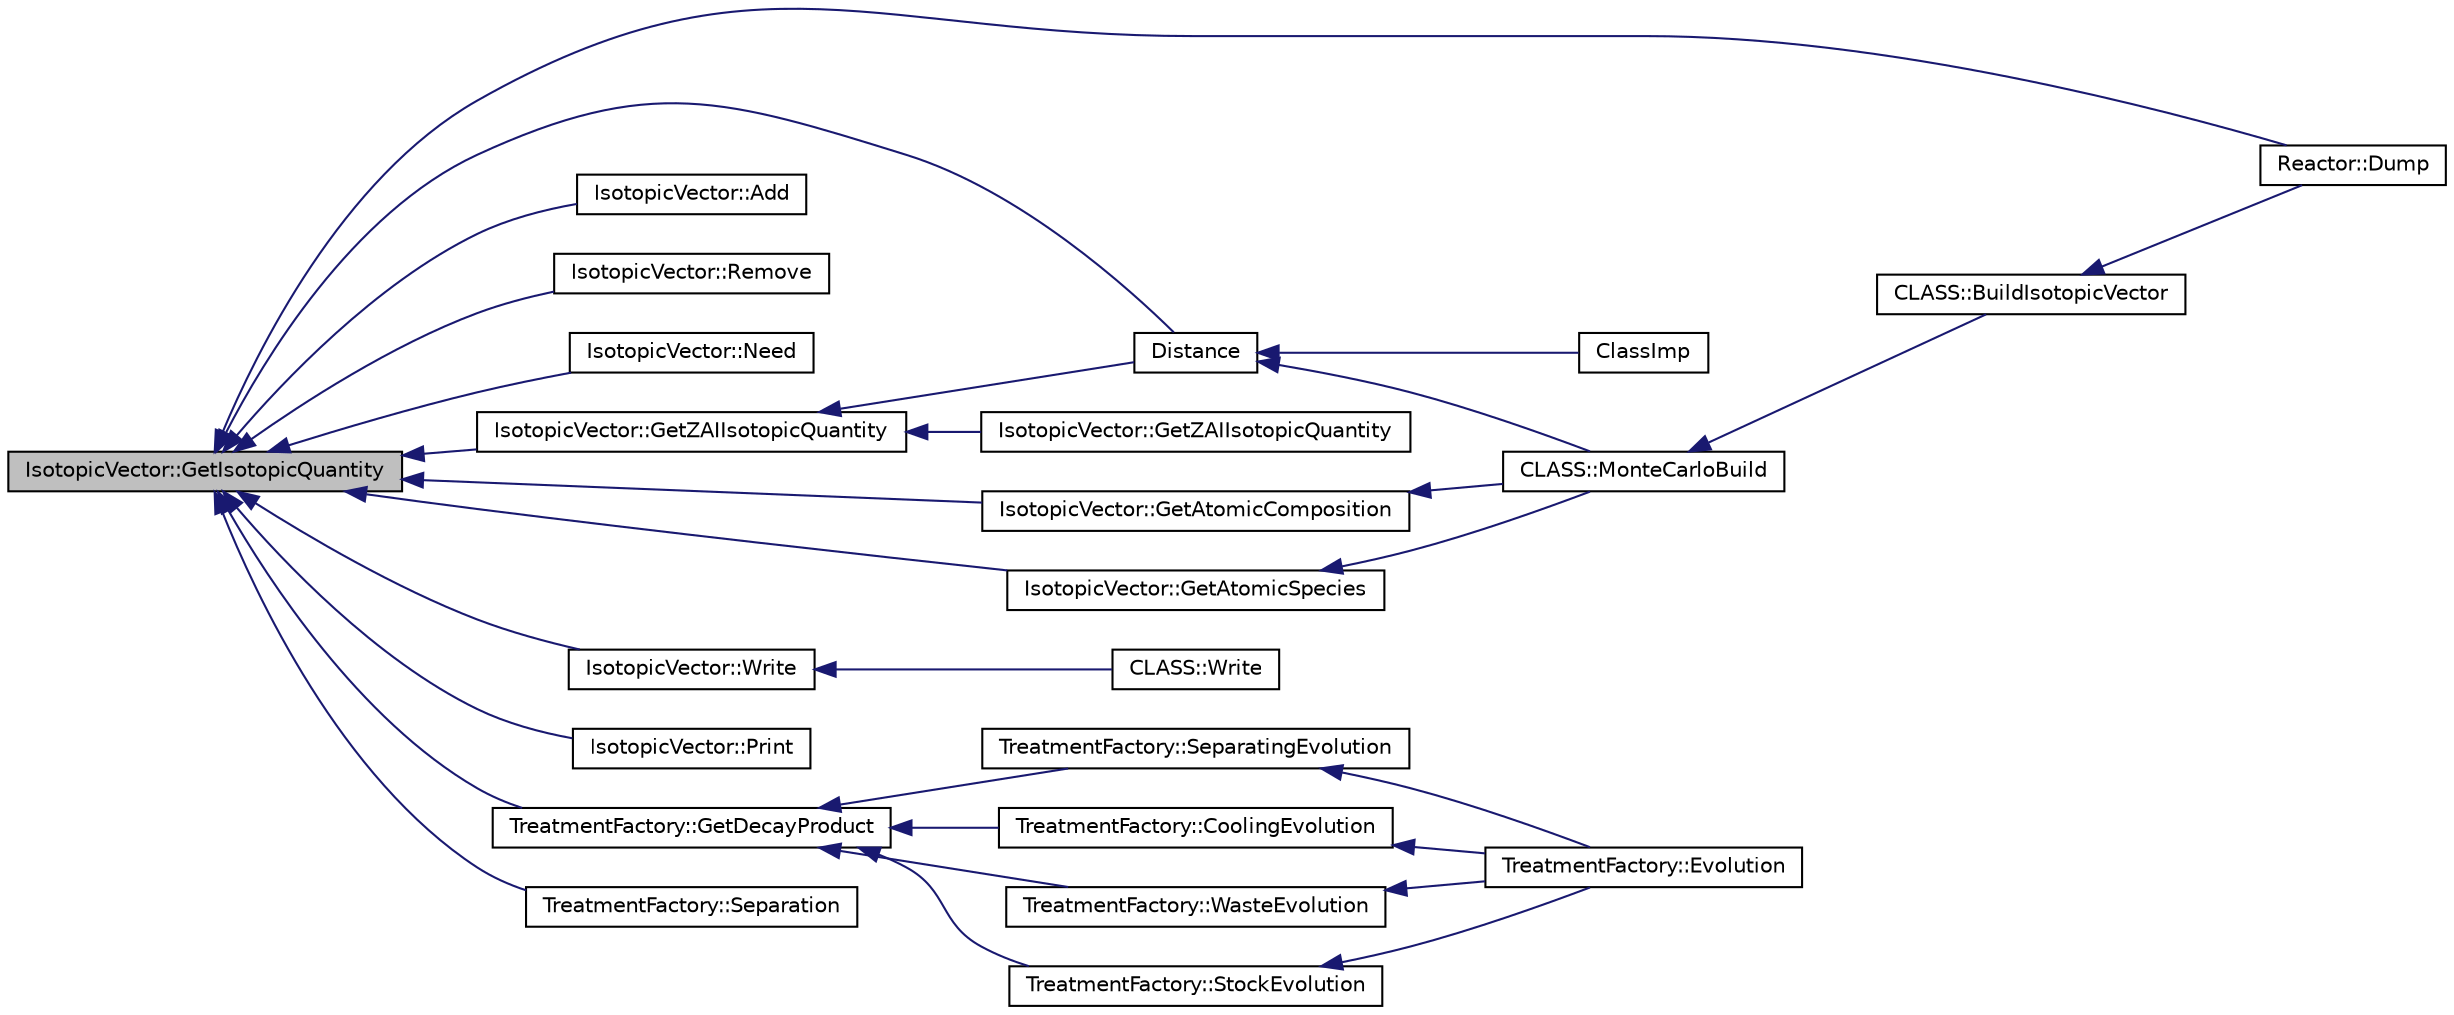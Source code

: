 digraph G
{
  edge [fontname="Helvetica",fontsize="10",labelfontname="Helvetica",labelfontsize="10"];
  node [fontname="Helvetica",fontsize="10",shape=record];
  rankdir="LR";
  Node1 [label="IsotopicVector::GetIsotopicQuantity",height=0.2,width=0.4,color="black", fillcolor="grey75", style="filled" fontcolor="black"];
  Node1 -> Node2 [dir="back",color="midnightblue",fontsize="10",style="solid",fontname="Helvetica"];
  Node2 [label="Distance",height=0.2,width=0.4,color="black", fillcolor="white", style="filled",URL="$_isotopic_vector_8hxx.html#afaea8492ba2fd9f4a4c67b1922a17ca9"];
  Node2 -> Node3 [dir="back",color="midnightblue",fontsize="10",style="solid",fontname="Helvetica"];
  Node3 [label="CLASS::MonteCarloBuild",height=0.2,width=0.4,color="black", fillcolor="white", style="filled",URL="$class_c_l_a_s_s.html#aad19446649d83e01e6a0e2aba44fd4db",tooltip="Build the needed IV with the MonteCarlo Method."];
  Node3 -> Node4 [dir="back",color="midnightblue",fontsize="10",style="solid",fontname="Helvetica"];
  Node4 [label="CLASS::BuildIsotopicVector",height=0.2,width=0.4,color="black", fillcolor="white", style="filled",URL="$class_c_l_a_s_s.html#a38540c368982b9214ad3bf0921f716c5",tooltip="Build The needed Isotopic Vector from the stock."];
  Node4 -> Node5 [dir="back",color="midnightblue",fontsize="10",style="solid",fontname="Helvetica"];
  Node5 [label="Reactor::Dump",height=0.2,width=0.4,color="black", fillcolor="white", style="filled",URL="$class_reactor.html#a62ecaa3d122030fb9a44396c297e032b",tooltip="Write Modification (IV In/Out, filling the TF...)"];
  Node2 -> Node6 [dir="back",color="midnightblue",fontsize="10",style="solid",fontname="Helvetica"];
  Node6 [label="ClassImp",height=0.2,width=0.4,color="black", fillcolor="white", style="filled",URL="$_isotopic_vector_8cxx.html#a8a8e482ebbcb821840169b522f490eb5"];
  Node1 -> Node7 [dir="back",color="midnightblue",fontsize="10",style="solid",fontname="Helvetica"];
  Node7 [label="IsotopicVector::Add",height=0.2,width=0.4,color="black", fillcolor="white", style="filled",URL="$class_isotopic_vector.html#ad494cc7829f696b09bdd4fe7e1516456",tooltip="Add IsotopicVector to the existing IsotopicVector."];
  Node1 -> Node8 [dir="back",color="midnightblue",fontsize="10",style="solid",fontname="Helvetica"];
  Node8 [label="IsotopicVector::Remove",height=0.2,width=0.4,color="black", fillcolor="white", style="filled",URL="$class_isotopic_vector.html#a99a35f70bcf47756b19631e6ab9c8936",tooltip="Remove IsotopicVector to the existing IsotopicVector."];
  Node1 -> Node9 [dir="back",color="midnightblue",fontsize="10",style="solid",fontname="Helvetica"];
  Node9 [label="IsotopicVector::Need",height=0.2,width=0.4,color="black", fillcolor="white", style="filled",URL="$class_isotopic_vector.html#aef3c7a9176a3a4d6164f3a866fe54892",tooltip="Fill the fIsotopicQuantityNeeded."];
  Node1 -> Node10 [dir="back",color="midnightblue",fontsize="10",style="solid",fontname="Helvetica"];
  Node10 [label="IsotopicVector::GetZAIIsotopicQuantity",height=0.2,width=0.4,color="black", fillcolor="white", style="filled",URL="$class_isotopic_vector.html#a40dc795634eba67031bd8f18491fc4b3",tooltip="Return the composition of the IsotopicVector."];
  Node10 -> Node2 [dir="back",color="midnightblue",fontsize="10",style="solid",fontname="Helvetica"];
  Node10 -> Node11 [dir="back",color="midnightblue",fontsize="10",style="solid",fontname="Helvetica"];
  Node11 [label="IsotopicVector::GetZAIIsotopicQuantity",height=0.2,width=0.4,color="black", fillcolor="white", style="filled",URL="$class_isotopic_vector.html#af15974b2310e74240937e4bd48c6d760",tooltip="Return the composition of the IsotopicVector."];
  Node1 -> Node12 [dir="back",color="midnightblue",fontsize="10",style="solid",fontname="Helvetica"];
  Node12 [label="IsotopicVector::GetAtomicComposition",height=0.2,width=0.4,color="black", fillcolor="white", style="filled",URL="$class_isotopic_vector.html#a70fb63806fcd4e0e89db38cc4782137d",tooltip="Return the Atomic composition of the &quot;z&quot; atom."];
  Node12 -> Node3 [dir="back",color="midnightblue",fontsize="10",style="solid",fontname="Helvetica"];
  Node1 -> Node13 [dir="back",color="midnightblue",fontsize="10",style="solid",fontname="Helvetica"];
  Node13 [label="IsotopicVector::GetAtomicSpecies",height=0.2,width=0.4,color="black", fillcolor="white", style="filled",URL="$class_isotopic_vector.html#a48e0fe3a94246f905e736f482568f1d0",tooltip="Return the Atomic Species contained."];
  Node13 -> Node3 [dir="back",color="midnightblue",fontsize="10",style="solid",fontname="Helvetica"];
  Node1 -> Node14 [dir="back",color="midnightblue",fontsize="10",style="solid",fontname="Helvetica"];
  Node14 [label="IsotopicVector::Write",height=0.2,width=0.4,color="black", fillcolor="white", style="filled",URL="$class_isotopic_vector.html#a61854e32cee1a95f59d6e06fc1176ac3",tooltip="Write the Content of the IV in the filename file."];
  Node14 -> Node15 [dir="back",color="midnightblue",fontsize="10",style="solid",fontname="Helvetica"];
  Node15 [label="CLASS::Write",height=0.2,width=0.4,color="black", fillcolor="white", style="filled",URL="$class_c_l_a_s_s.html#a3c10a5c19f28ee128eb8aff1d19ff1f3"];
  Node1 -> Node16 [dir="back",color="midnightblue",fontsize="10",style="solid",fontname="Helvetica"];
  Node16 [label="IsotopicVector::Print",height=0.2,width=0.4,color="black", fillcolor="white", style="filled",URL="$class_isotopic_vector.html#a17fde105b8c061d13230776bf4cbf2e7",tooltip="Print the composition of the IV."];
  Node1 -> Node5 [dir="back",color="midnightblue",fontsize="10",style="solid",fontname="Helvetica"];
  Node1 -> Node17 [dir="back",color="midnightblue",fontsize="10",style="solid",fontname="Helvetica"];
  Node17 [label="TreatmentFactory::GetDecayProduct",height=0.2,width=0.4,color="black", fillcolor="white", style="filled",URL="$class_treatment_factory.html#a87686aa3bee9be038d3378da99b85fff",tooltip="Get IsotopicVector Decay at the t time."];
  Node17 -> Node18 [dir="back",color="midnightblue",fontsize="10",style="solid",fontname="Helvetica"];
  Node18 [label="TreatmentFactory::WasteEvolution",height=0.2,width=0.4,color="black", fillcolor="white", style="filled",URL="$class_treatment_factory.html#accd667ba88120e7d8f2da7d07e25dc57",tooltip="Deal the Waste Decay Evolution."];
  Node18 -> Node19 [dir="back",color="midnightblue",fontsize="10",style="solid",fontname="Helvetica"];
  Node19 [label="TreatmentFactory::Evolution",height=0.2,width=0.4,color="black", fillcolor="white", style="filled",URL="$class_treatment_factory.html#a3adb9c8d9e15a03fd780e97213a4c42e",tooltip="Performe the evolution until the Time t."];
  Node17 -> Node20 [dir="back",color="midnightblue",fontsize="10",style="solid",fontname="Helvetica"];
  Node20 [label="TreatmentFactory::StockEvolution",height=0.2,width=0.4,color="black", fillcolor="white", style="filled",URL="$class_treatment_factory.html#ab2ab74647f96a0d55c2da06a0fd98ac8",tooltip="Deal the Stock Decay Evolution."];
  Node20 -> Node19 [dir="back",color="midnightblue",fontsize="10",style="solid",fontname="Helvetica"];
  Node17 -> Node21 [dir="back",color="midnightblue",fontsize="10",style="solid",fontname="Helvetica"];
  Node21 [label="TreatmentFactory::SeparatingEvolution",height=0.2,width=0.4,color="black", fillcolor="white", style="filled",URL="$class_treatment_factory.html#afb051dd3f5cb0253c07daffb5f636787",tooltip="Deal the Separating IV Decay Evolution and then send it to stock."];
  Node21 -> Node19 [dir="back",color="midnightblue",fontsize="10",style="solid",fontname="Helvetica"];
  Node17 -> Node22 [dir="back",color="midnightblue",fontsize="10",style="solid",fontname="Helvetica"];
  Node22 [label="TreatmentFactory::CoolingEvolution",height=0.2,width=0.4,color="black", fillcolor="white", style="filled",URL="$class_treatment_factory.html#a7bc2e774abb02f71df62bb30e5e6735b",tooltip="Deal the cooling and then send it to Separation."];
  Node22 -> Node19 [dir="back",color="midnightblue",fontsize="10",style="solid",fontname="Helvetica"];
  Node1 -> Node23 [dir="back",color="midnightblue",fontsize="10",style="solid",fontname="Helvetica"];
  Node23 [label="TreatmentFactory::Separation",height=0.2,width=0.4,color="black", fillcolor="white", style="filled",URL="$class_treatment_factory.html#a422f64b900468570a49f5d32be71c632"];
}
